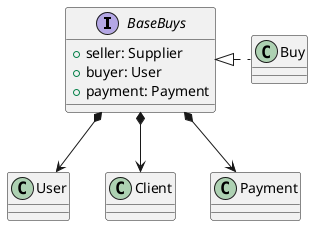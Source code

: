 @startuml

interface BaseBuys {
    + seller: Supplier
    + buyer: User
    + payment: Payment
}

class Buy {

}

' Inheritance
BaseBuys <|.r. Buy

' Composition
BaseBuys *--> User
BaseBuys *--> Client
BaseBuys *--> Payment

@enduml